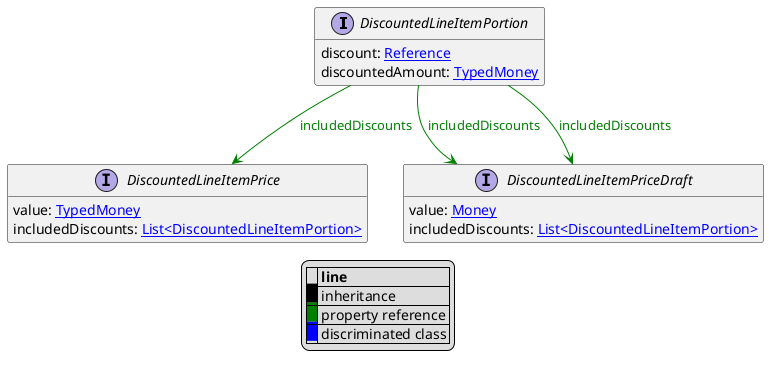 @startuml

hide empty fields
hide empty methods
legend
|= |= line |
|<back:black>   </back>| inheritance |
|<back:green>   </back>| property reference |
|<back:blue>   </back>| discriminated class |
endlegend
interface DiscountedLineItemPortion [[DiscountedLineItemPortion.svg]]  {
    discount: [[Reference.svg Reference]]
    discountedAmount: [[TypedMoney.svg TypedMoney]]
}



interface DiscountedLineItemPrice [[DiscountedLineItemPrice.svg]]  {
    value: [[TypedMoney.svg TypedMoney]]
    includedDiscounts: [[DiscountedLineItemPortion.svg List<DiscountedLineItemPortion>]]
}
interface DiscountedLineItemPriceDraft [[DiscountedLineItemPriceDraft.svg]]  {
    value: [[Money.svg Money]]
    includedDiscounts: [[DiscountedLineItemPortion.svg List<DiscountedLineItemPortion>]]
}

DiscountedLineItemPortion --> DiscountedLineItemPrice #green;text:green : "includedDiscounts"
DiscountedLineItemPortion --> DiscountedLineItemPriceDraft #green;text:green : "includedDiscounts"
DiscountedLineItemPortion --> DiscountedLineItemPriceDraft #green;text:green : "includedDiscounts"
@enduml
